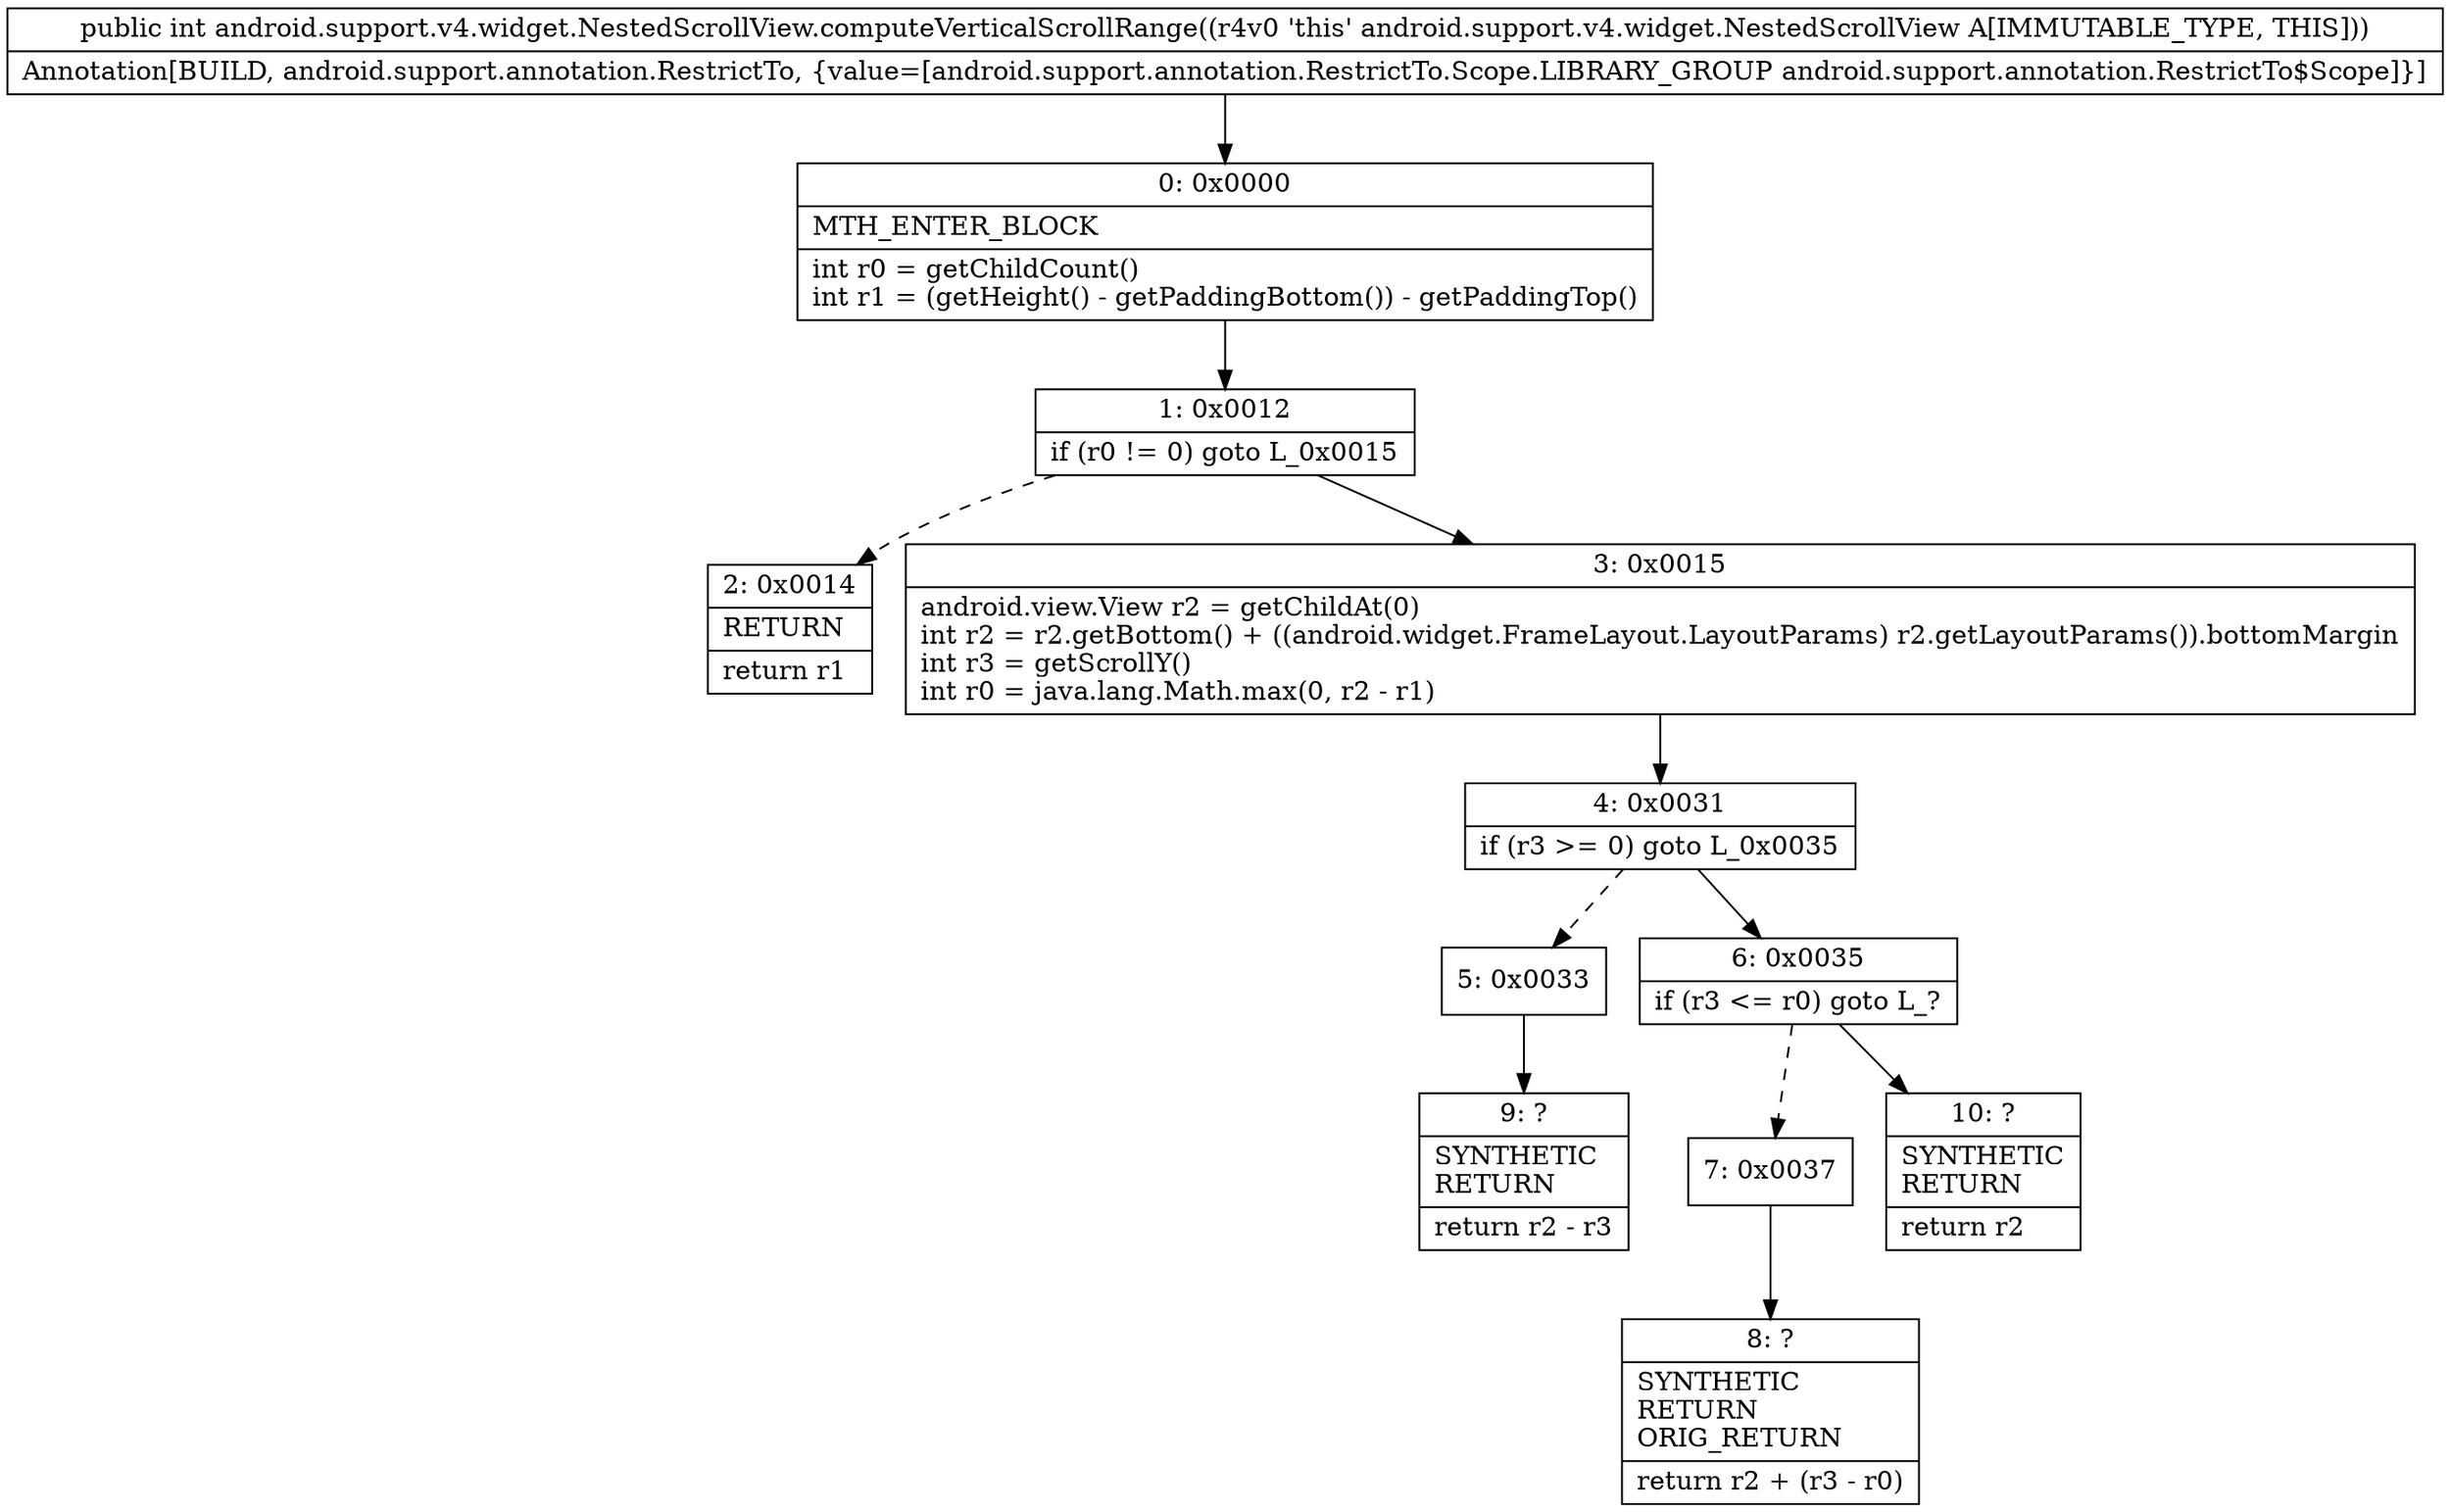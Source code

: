 digraph "CFG forandroid.support.v4.widget.NestedScrollView.computeVerticalScrollRange()I" {
Node_0 [shape=record,label="{0\:\ 0x0000|MTH_ENTER_BLOCK\l|int r0 = getChildCount()\lint r1 = (getHeight() \- getPaddingBottom()) \- getPaddingTop()\l}"];
Node_1 [shape=record,label="{1\:\ 0x0012|if (r0 != 0) goto L_0x0015\l}"];
Node_2 [shape=record,label="{2\:\ 0x0014|RETURN\l|return r1\l}"];
Node_3 [shape=record,label="{3\:\ 0x0015|android.view.View r2 = getChildAt(0)\lint r2 = r2.getBottom() + ((android.widget.FrameLayout.LayoutParams) r2.getLayoutParams()).bottomMargin\lint r3 = getScrollY()\lint r0 = java.lang.Math.max(0, r2 \- r1)\l}"];
Node_4 [shape=record,label="{4\:\ 0x0031|if (r3 \>= 0) goto L_0x0035\l}"];
Node_5 [shape=record,label="{5\:\ 0x0033}"];
Node_6 [shape=record,label="{6\:\ 0x0035|if (r3 \<= r0) goto L_?\l}"];
Node_7 [shape=record,label="{7\:\ 0x0037}"];
Node_8 [shape=record,label="{8\:\ ?|SYNTHETIC\lRETURN\lORIG_RETURN\l|return r2 + (r3 \- r0)\l}"];
Node_9 [shape=record,label="{9\:\ ?|SYNTHETIC\lRETURN\l|return r2 \- r3\l}"];
Node_10 [shape=record,label="{10\:\ ?|SYNTHETIC\lRETURN\l|return r2\l}"];
MethodNode[shape=record,label="{public int android.support.v4.widget.NestedScrollView.computeVerticalScrollRange((r4v0 'this' android.support.v4.widget.NestedScrollView A[IMMUTABLE_TYPE, THIS]))  | Annotation[BUILD, android.support.annotation.RestrictTo, \{value=[android.support.annotation.RestrictTo.Scope.LIBRARY_GROUP android.support.annotation.RestrictTo$Scope]\}]\l}"];
MethodNode -> Node_0;
Node_0 -> Node_1;
Node_1 -> Node_2[style=dashed];
Node_1 -> Node_3;
Node_3 -> Node_4;
Node_4 -> Node_5[style=dashed];
Node_4 -> Node_6;
Node_5 -> Node_9;
Node_6 -> Node_7[style=dashed];
Node_6 -> Node_10;
Node_7 -> Node_8;
}

